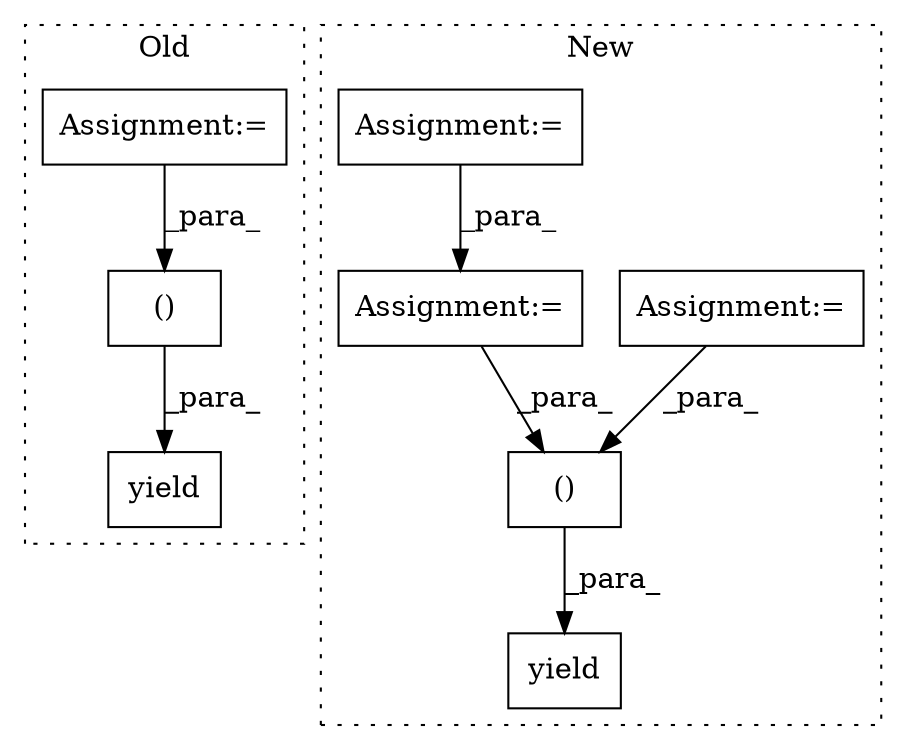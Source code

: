 digraph G {
subgraph cluster0 {
1 [label="()" a="106" s="11211" l="50" shape="box"];
3 [label="yield" a="112" s="11171" l="18" shape="box"];
6 [label="Assignment:=" a="7" s="11076" l="1" shape="box"];
label = "Old";
style="dotted";
}
subgraph cluster1 {
2 [label="yield" a="112" s="12060" l="20" shape="box"];
4 [label="()" a="106" s="12104" l="40" shape="box"];
5 [label="Assignment:=" a="7" s="11938" l="1" shape="box"];
7 [label="Assignment:=" a="7" s="11572" l="1" shape="box"];
8 [label="Assignment:=" a="7" s="11693" l="1" shape="box"];
label = "New";
style="dotted";
}
1 -> 3 [label="_para_"];
4 -> 2 [label="_para_"];
5 -> 4 [label="_para_"];
6 -> 1 [label="_para_"];
7 -> 4 [label="_para_"];
8 -> 5 [label="_para_"];
}